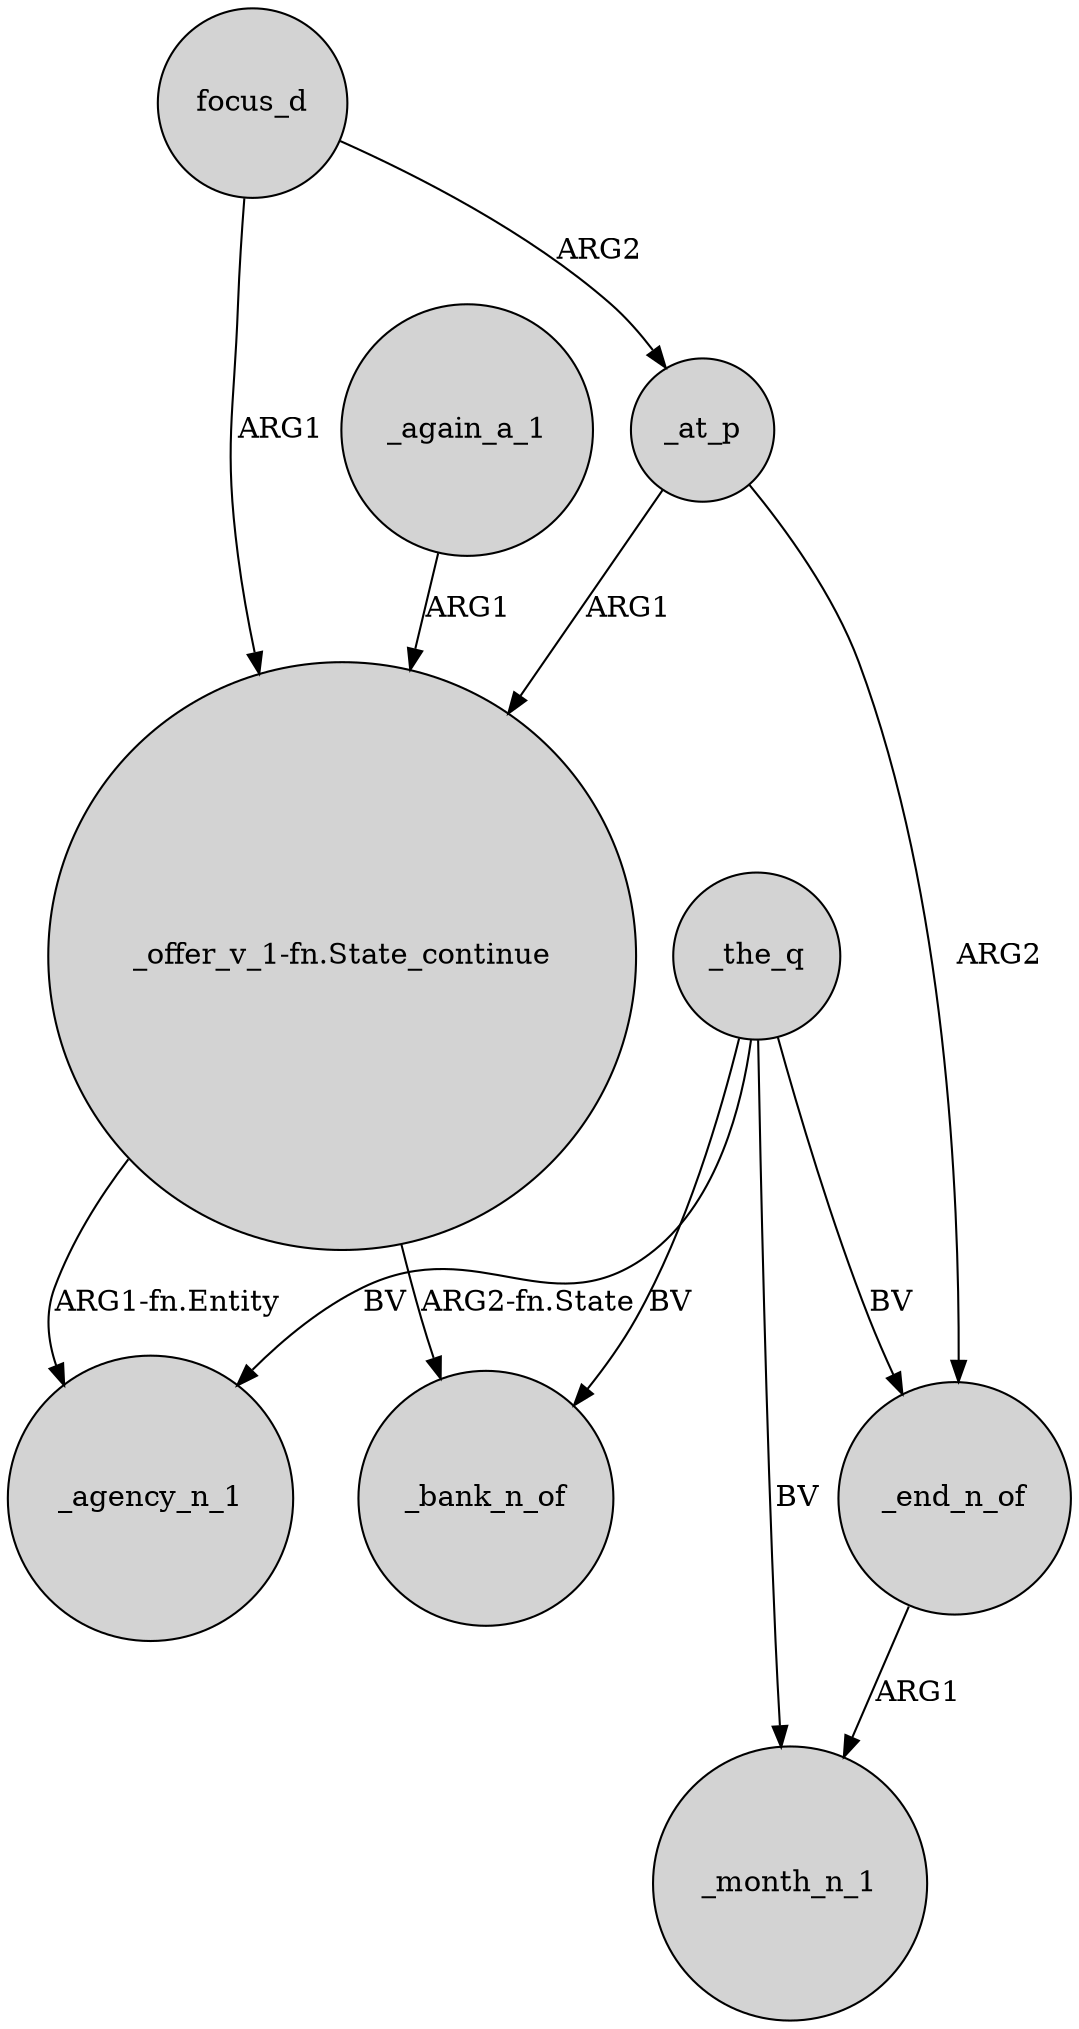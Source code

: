 digraph {
	node [shape=circle style=filled]
	_again_a_1 -> "_offer_v_1-fn.State_continue" [label=ARG1]
	_the_q -> _agency_n_1 [label=BV]
	_end_n_of -> _month_n_1 [label=ARG1]
	focus_d -> "_offer_v_1-fn.State_continue" [label=ARG1]
	_at_p -> _end_n_of [label=ARG2]
	"_offer_v_1-fn.State_continue" -> _agency_n_1 [label="ARG1-fn.Entity"]
	_the_q -> _bank_n_of [label=BV]
	focus_d -> _at_p [label=ARG2]
	"_offer_v_1-fn.State_continue" -> _bank_n_of [label="ARG2-fn.State"]
	_the_q -> _month_n_1 [label=BV]
	_the_q -> _end_n_of [label=BV]
	_at_p -> "_offer_v_1-fn.State_continue" [label=ARG1]
}
